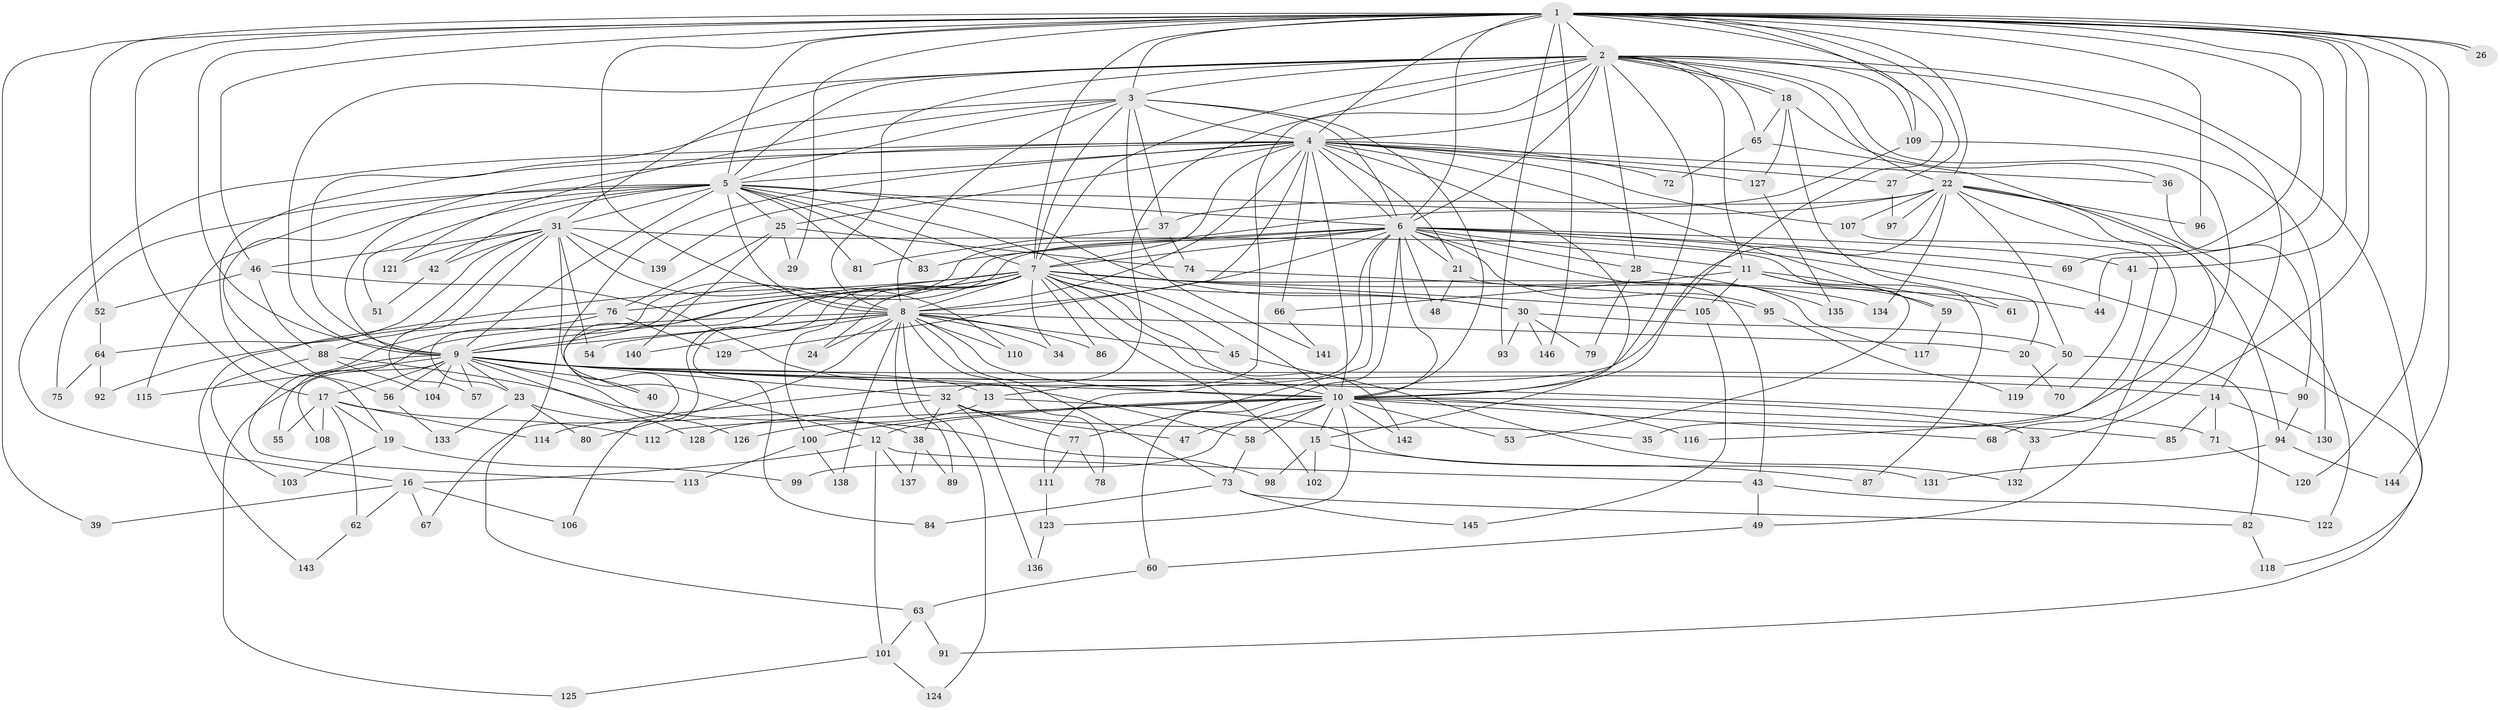 // coarse degree distribution, {27: 0.00909090909090909, 19: 0.00909090909090909, 18: 0.00909090909090909, 22: 0.045454545454545456, 23: 0.00909090909090909, 7: 0.00909090909090909, 8: 0.00909090909090909, 5: 0.05454545454545454, 6: 0.05454545454545454, 10: 0.00909090909090909, 3: 0.17272727272727273, 4: 0.10909090909090909, 13: 0.00909090909090909, 2: 0.4727272727272727, 15: 0.00909090909090909, 1: 0.00909090909090909}
// Generated by graph-tools (version 1.1) at 2025/23/03/03/25 07:23:43]
// undirected, 146 vertices, 317 edges
graph export_dot {
graph [start="1"]
  node [color=gray90,style=filled];
  1;
  2;
  3;
  4;
  5;
  6;
  7;
  8;
  9;
  10;
  11;
  12;
  13;
  14;
  15;
  16;
  17;
  18;
  19;
  20;
  21;
  22;
  23;
  24;
  25;
  26;
  27;
  28;
  29;
  30;
  31;
  32;
  33;
  34;
  35;
  36;
  37;
  38;
  39;
  40;
  41;
  42;
  43;
  44;
  45;
  46;
  47;
  48;
  49;
  50;
  51;
  52;
  53;
  54;
  55;
  56;
  57;
  58;
  59;
  60;
  61;
  62;
  63;
  64;
  65;
  66;
  67;
  68;
  69;
  70;
  71;
  72;
  73;
  74;
  75;
  76;
  77;
  78;
  79;
  80;
  81;
  82;
  83;
  84;
  85;
  86;
  87;
  88;
  89;
  90;
  91;
  92;
  93;
  94;
  95;
  96;
  97;
  98;
  99;
  100;
  101;
  102;
  103;
  104;
  105;
  106;
  107;
  108;
  109;
  110;
  111;
  112;
  113;
  114;
  115;
  116;
  117;
  118;
  119;
  120;
  121;
  122;
  123;
  124;
  125;
  126;
  127;
  128;
  129;
  130;
  131;
  132;
  133;
  134;
  135;
  136;
  137;
  138;
  139;
  140;
  141;
  142;
  143;
  144;
  145;
  146;
  1 -- 2;
  1 -- 3;
  1 -- 4;
  1 -- 5;
  1 -- 6;
  1 -- 7;
  1 -- 8;
  1 -- 9;
  1 -- 10;
  1 -- 17;
  1 -- 22;
  1 -- 26;
  1 -- 26;
  1 -- 27;
  1 -- 29;
  1 -- 33;
  1 -- 39;
  1 -- 41;
  1 -- 44;
  1 -- 46;
  1 -- 52;
  1 -- 69;
  1 -- 93;
  1 -- 96;
  1 -- 109;
  1 -- 120;
  1 -- 144;
  1 -- 146;
  2 -- 3;
  2 -- 4;
  2 -- 5;
  2 -- 6;
  2 -- 7;
  2 -- 8;
  2 -- 9;
  2 -- 10;
  2 -- 11;
  2 -- 13;
  2 -- 14;
  2 -- 18;
  2 -- 18;
  2 -- 22;
  2 -- 28;
  2 -- 31;
  2 -- 32;
  2 -- 35;
  2 -- 65;
  2 -- 109;
  2 -- 118;
  3 -- 4;
  3 -- 5;
  3 -- 6;
  3 -- 7;
  3 -- 8;
  3 -- 9;
  3 -- 10;
  3 -- 37;
  3 -- 121;
  3 -- 141;
  4 -- 5;
  4 -- 6;
  4 -- 7;
  4 -- 8;
  4 -- 9;
  4 -- 10;
  4 -- 12;
  4 -- 15;
  4 -- 16;
  4 -- 19;
  4 -- 21;
  4 -- 25;
  4 -- 27;
  4 -- 36;
  4 -- 59;
  4 -- 66;
  4 -- 72;
  4 -- 107;
  4 -- 127;
  4 -- 129;
  5 -- 6;
  5 -- 7;
  5 -- 8;
  5 -- 9;
  5 -- 10;
  5 -- 25;
  5 -- 30;
  5 -- 31;
  5 -- 42;
  5 -- 51;
  5 -- 56;
  5 -- 75;
  5 -- 81;
  5 -- 83;
  5 -- 115;
  6 -- 7;
  6 -- 8;
  6 -- 9;
  6 -- 10;
  6 -- 11;
  6 -- 20;
  6 -- 21;
  6 -- 28;
  6 -- 41;
  6 -- 48;
  6 -- 60;
  6 -- 67;
  6 -- 69;
  6 -- 77;
  6 -- 83;
  6 -- 91;
  6 -- 95;
  6 -- 111;
  6 -- 117;
  7 -- 8;
  7 -- 9;
  7 -- 10;
  7 -- 24;
  7 -- 30;
  7 -- 34;
  7 -- 40;
  7 -- 44;
  7 -- 45;
  7 -- 76;
  7 -- 84;
  7 -- 86;
  7 -- 100;
  7 -- 102;
  7 -- 105;
  7 -- 106;
  7 -- 134;
  7 -- 142;
  7 -- 143;
  8 -- 9;
  8 -- 10;
  8 -- 20;
  8 -- 24;
  8 -- 34;
  8 -- 45;
  8 -- 54;
  8 -- 55;
  8 -- 73;
  8 -- 78;
  8 -- 80;
  8 -- 86;
  8 -- 89;
  8 -- 110;
  8 -- 124;
  8 -- 138;
  8 -- 140;
  9 -- 10;
  9 -- 13;
  9 -- 14;
  9 -- 17;
  9 -- 23;
  9 -- 32;
  9 -- 40;
  9 -- 56;
  9 -- 57;
  9 -- 71;
  9 -- 90;
  9 -- 104;
  9 -- 108;
  9 -- 115;
  9 -- 125;
  9 -- 126;
  9 -- 128;
  10 -- 12;
  10 -- 15;
  10 -- 33;
  10 -- 47;
  10 -- 53;
  10 -- 58;
  10 -- 68;
  10 -- 85;
  10 -- 99;
  10 -- 100;
  10 -- 112;
  10 -- 116;
  10 -- 123;
  10 -- 142;
  11 -- 53;
  11 -- 59;
  11 -- 61;
  11 -- 66;
  11 -- 105;
  12 -- 16;
  12 -- 43;
  12 -- 101;
  12 -- 137;
  13 -- 126;
  13 -- 131;
  14 -- 71;
  14 -- 85;
  14 -- 130;
  15 -- 87;
  15 -- 98;
  15 -- 102;
  16 -- 39;
  16 -- 62;
  16 -- 67;
  16 -- 106;
  17 -- 19;
  17 -- 55;
  17 -- 62;
  17 -- 108;
  17 -- 112;
  17 -- 114;
  18 -- 36;
  18 -- 61;
  18 -- 65;
  18 -- 127;
  19 -- 99;
  19 -- 103;
  20 -- 70;
  21 -- 43;
  21 -- 48;
  22 -- 23;
  22 -- 37;
  22 -- 49;
  22 -- 50;
  22 -- 94;
  22 -- 96;
  22 -- 97;
  22 -- 107;
  22 -- 114;
  22 -- 122;
  22 -- 134;
  23 -- 38;
  23 -- 80;
  23 -- 133;
  25 -- 29;
  25 -- 74;
  25 -- 76;
  25 -- 140;
  27 -- 97;
  28 -- 79;
  28 -- 135;
  30 -- 50;
  30 -- 79;
  30 -- 93;
  30 -- 146;
  31 -- 42;
  31 -- 46;
  31 -- 54;
  31 -- 57;
  31 -- 63;
  31 -- 64;
  31 -- 87;
  31 -- 88;
  31 -- 110;
  31 -- 121;
  31 -- 139;
  32 -- 35;
  32 -- 38;
  32 -- 47;
  32 -- 77;
  32 -- 128;
  32 -- 136;
  33 -- 132;
  36 -- 90;
  37 -- 74;
  37 -- 81;
  38 -- 89;
  38 -- 137;
  41 -- 70;
  42 -- 51;
  43 -- 49;
  43 -- 122;
  45 -- 132;
  46 -- 52;
  46 -- 58;
  46 -- 88;
  49 -- 60;
  50 -- 82;
  50 -- 119;
  52 -- 64;
  56 -- 133;
  58 -- 73;
  59 -- 117;
  60 -- 63;
  62 -- 143;
  63 -- 91;
  63 -- 101;
  64 -- 75;
  64 -- 92;
  65 -- 68;
  65 -- 72;
  66 -- 141;
  71 -- 120;
  73 -- 82;
  73 -- 84;
  73 -- 145;
  74 -- 95;
  76 -- 92;
  76 -- 113;
  76 -- 129;
  77 -- 78;
  77 -- 111;
  82 -- 118;
  88 -- 98;
  88 -- 103;
  88 -- 104;
  90 -- 94;
  94 -- 131;
  94 -- 144;
  95 -- 119;
  100 -- 113;
  100 -- 138;
  101 -- 124;
  101 -- 125;
  105 -- 145;
  107 -- 116;
  109 -- 130;
  109 -- 139;
  111 -- 123;
  123 -- 136;
  127 -- 135;
}
